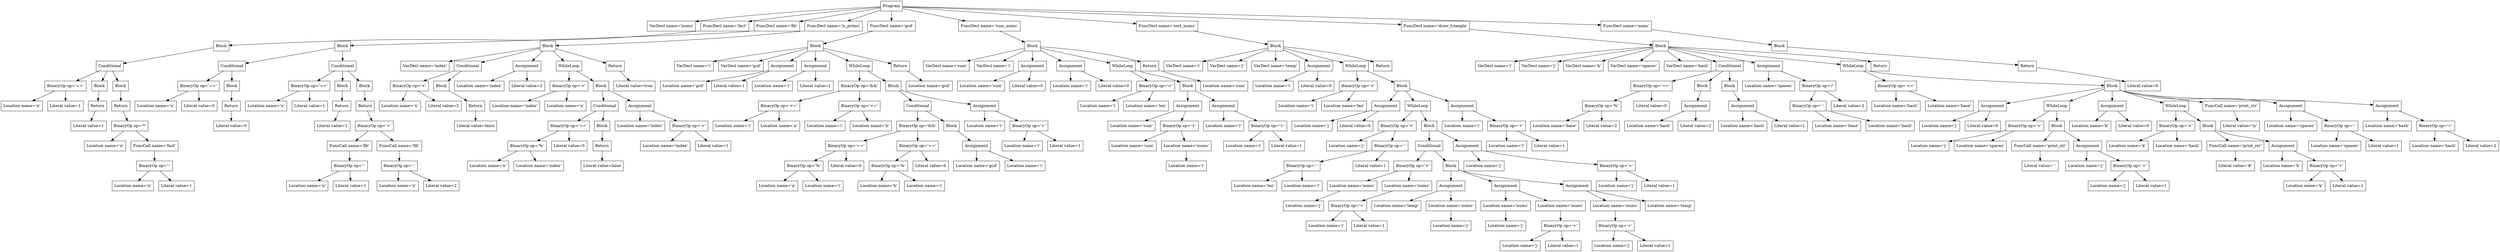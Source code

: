 digraph AST {
1 [shape=box, label="VarDecl name='nums'"];
6 [shape=box, label="Location name='n'"];
7 [shape=box, label="Literal value=1"];
5 [shape=box, label="BinaryOp op='=='"];
5 -> 6;
5 -> 7;
10 [shape=box, label="Literal value=1"];
9 [shape=box, label="Return"];
9 -> 10;
8 [shape=box, label="Block"];
8 -> 9;
14 [shape=box, label="Location name='n'"];
17 [shape=box, label="Location name='n'"];
18 [shape=box, label="Literal value=1"];
16 [shape=box, label="BinaryOp op='-'"];
16 -> 17;
16 -> 18;
15 [shape=box, label="FuncCall name='fact'"];
15 -> 16;
13 [shape=box, label="BinaryOp op='*'"];
13 -> 14;
13 -> 15;
12 [shape=box, label="Return"];
12 -> 13;
11 [shape=box, label="Block"];
11 -> 12;
4 [shape=box, label="Conditional"];
4 -> 5;
4 -> 8;
4 -> 11;
3 [shape=box, label="Block"];
3 -> 4;
2 [shape=box, label="FuncDecl name='fact'"];
2 -> 3;
23 [shape=box, label="Location name='n'"];
24 [shape=box, label="Literal value=0"];
22 [shape=box, label="BinaryOp op='=='"];
22 -> 23;
22 -> 24;
27 [shape=box, label="Literal value=0"];
26 [shape=box, label="Return"];
26 -> 27;
25 [shape=box, label="Block"];
25 -> 26;
21 [shape=box, label="Conditional"];
21 -> 22;
21 -> 25;
30 [shape=box, label="Location name='n'"];
31 [shape=box, label="Literal value=1"];
29 [shape=box, label="BinaryOp op='=='"];
29 -> 30;
29 -> 31;
34 [shape=box, label="Literal value=1"];
33 [shape=box, label="Return"];
33 -> 34;
32 [shape=box, label="Block"];
32 -> 33;
40 [shape=box, label="Location name='n'"];
41 [shape=box, label="Literal value=1"];
39 [shape=box, label="BinaryOp op='-'"];
39 -> 40;
39 -> 41;
38 [shape=box, label="FuncCall name='fib'"];
38 -> 39;
44 [shape=box, label="Location name='n'"];
45 [shape=box, label="Literal value=2"];
43 [shape=box, label="BinaryOp op='-'"];
43 -> 44;
43 -> 45;
42 [shape=box, label="FuncCall name='fib'"];
42 -> 43;
37 [shape=box, label="BinaryOp op='+'"];
37 -> 38;
37 -> 42;
36 [shape=box, label="Return"];
36 -> 37;
35 [shape=box, label="Block"];
35 -> 36;
28 [shape=box, label="Conditional"];
28 -> 29;
28 -> 32;
28 -> 35;
20 [shape=box, label="Block"];
20 -> 21;
20 -> 28;
19 [shape=box, label="FuncDecl name='fib'"];
19 -> 20;
48 [shape=box, label="VarDecl name='index'"];
51 [shape=box, label="Location name='n'"];
52 [shape=box, label="Literal value=2"];
50 [shape=box, label="BinaryOp op='<'"];
50 -> 51;
50 -> 52;
55 [shape=box, label="Literal value=false"];
54 [shape=box, label="Return"];
54 -> 55;
53 [shape=box, label="Block"];
53 -> 54;
49 [shape=box, label="Conditional"];
49 -> 50;
49 -> 53;
57 [shape=box, label="Location name='index'"];
58 [shape=box, label="Literal value=2"];
56 [shape=box, label="Assignment"];
56 -> 57;
56 -> 58;
61 [shape=box, label="Location name='index'"];
62 [shape=box, label="Location name='n'"];
60 [shape=box, label="BinaryOp op='<'"];
60 -> 61;
60 -> 62;
67 [shape=box, label="Location name='n'"];
68 [shape=box, label="Location name='index'"];
66 [shape=box, label="BinaryOp op='%'"];
66 -> 67;
66 -> 68;
69 [shape=box, label="Literal value=0"];
65 [shape=box, label="BinaryOp op='=='"];
65 -> 66;
65 -> 69;
72 [shape=box, label="Literal value=false"];
71 [shape=box, label="Return"];
71 -> 72;
70 [shape=box, label="Block"];
70 -> 71;
64 [shape=box, label="Conditional"];
64 -> 65;
64 -> 70;
74 [shape=box, label="Location name='index'"];
76 [shape=box, label="Location name='index'"];
77 [shape=box, label="Literal value=1"];
75 [shape=box, label="BinaryOp op='+'"];
75 -> 76;
75 -> 77;
73 [shape=box, label="Assignment"];
73 -> 74;
73 -> 75;
63 [shape=box, label="Block"];
63 -> 64;
63 -> 73;
59 [shape=box, label="WhileLoop"];
59 -> 60;
59 -> 63;
79 [shape=box, label="Literal value=true"];
78 [shape=box, label="Return"];
78 -> 79;
47 [shape=box, label="Block"];
47 -> 48;
47 -> 49;
47 -> 56;
47 -> 59;
47 -> 78;
46 [shape=box, label="FuncDecl name='is_prime'"];
46 -> 47;
82 [shape=box, label="VarDecl name='i'"];
83 [shape=box, label="VarDecl name='gcd'"];
85 [shape=box, label="Location name='gcd'"];
86 [shape=box, label="Literal value=1"];
84 [shape=box, label="Assignment"];
84 -> 85;
84 -> 86;
88 [shape=box, label="Location name='i'"];
89 [shape=box, label="Literal value=1"];
87 [shape=box, label="Assignment"];
87 -> 88;
87 -> 89;
93 [shape=box, label="Location name='i'"];
94 [shape=box, label="Location name='a'"];
92 [shape=box, label="BinaryOp op='<='"];
92 -> 93;
92 -> 94;
96 [shape=box, label="Location name='i'"];
97 [shape=box, label="Location name='b'"];
95 [shape=box, label="BinaryOp op='<='"];
95 -> 96;
95 -> 97;
91 [shape=box, label="BinaryOp op='&&'"];
91 -> 92;
91 -> 95;
103 [shape=box, label="Location name='a'"];
104 [shape=box, label="Location name='i'"];
102 [shape=box, label="BinaryOp op='%'"];
102 -> 103;
102 -> 104;
105 [shape=box, label="Literal value=0"];
101 [shape=box, label="BinaryOp op='=='"];
101 -> 102;
101 -> 105;
108 [shape=box, label="Location name='b'"];
109 [shape=box, label="Location name='i'"];
107 [shape=box, label="BinaryOp op='%'"];
107 -> 108;
107 -> 109;
110 [shape=box, label="Literal value=0"];
106 [shape=box, label="BinaryOp op='=='"];
106 -> 107;
106 -> 110;
100 [shape=box, label="BinaryOp op='&&'"];
100 -> 101;
100 -> 106;
113 [shape=box, label="Location name='gcd'"];
114 [shape=box, label="Location name='i'"];
112 [shape=box, label="Assignment"];
112 -> 113;
112 -> 114;
111 [shape=box, label="Block"];
111 -> 112;
99 [shape=box, label="Conditional"];
99 -> 100;
99 -> 111;
116 [shape=box, label="Location name='i'"];
118 [shape=box, label="Location name='i'"];
119 [shape=box, label="Literal value=1"];
117 [shape=box, label="BinaryOp op='+'"];
117 -> 118;
117 -> 119;
115 [shape=box, label="Assignment"];
115 -> 116;
115 -> 117;
98 [shape=box, label="Block"];
98 -> 99;
98 -> 115;
90 [shape=box, label="WhileLoop"];
90 -> 91;
90 -> 98;
121 [shape=box, label="Location name='gcd'"];
120 [shape=box, label="Return"];
120 -> 121;
81 [shape=box, label="Block"];
81 -> 82;
81 -> 83;
81 -> 84;
81 -> 87;
81 -> 90;
81 -> 120;
80 [shape=box, label="FuncDecl name='gcd'"];
80 -> 81;
124 [shape=box, label="VarDecl name='sum'"];
125 [shape=box, label="VarDecl name='i'"];
127 [shape=box, label="Location name='sum'"];
128 [shape=box, label="Literal value=0"];
126 [shape=box, label="Assignment"];
126 -> 127;
126 -> 128;
130 [shape=box, label="Location name='i'"];
131 [shape=box, label="Literal value=0"];
129 [shape=box, label="Assignment"];
129 -> 130;
129 -> 131;
134 [shape=box, label="Location name='i'"];
135 [shape=box, label="Location name='len'"];
133 [shape=box, label="BinaryOp op='<'"];
133 -> 134;
133 -> 135;
138 [shape=box, label="Location name='sum'"];
140 [shape=box, label="Location name='sum'"];
142 [shape=box, label="Location name='i'"];
141 [shape=box, label="Location name='nums'"];
141 -> 142;
139 [shape=box, label="BinaryOp op='+'"];
139 -> 140;
139 -> 141;
137 [shape=box, label="Assignment"];
137 -> 138;
137 -> 139;
144 [shape=box, label="Location name='i'"];
146 [shape=box, label="Location name='i'"];
147 [shape=box, label="Literal value=1"];
145 [shape=box, label="BinaryOp op='+'"];
145 -> 146;
145 -> 147;
143 [shape=box, label="Assignment"];
143 -> 144;
143 -> 145;
136 [shape=box, label="Block"];
136 -> 137;
136 -> 143;
132 [shape=box, label="WhileLoop"];
132 -> 133;
132 -> 136;
149 [shape=box, label="Location name='sum'"];
148 [shape=box, label="Return"];
148 -> 149;
123 [shape=box, label="Block"];
123 -> 124;
123 -> 125;
123 -> 126;
123 -> 129;
123 -> 132;
123 -> 148;
122 [shape=box, label="FuncDecl name='sum_nums'"];
122 -> 123;
152 [shape=box, label="VarDecl name='i'"];
153 [shape=box, label="VarDecl name='j'"];
154 [shape=box, label="VarDecl name='temp'"];
156 [shape=box, label="Location name='i'"];
157 [shape=box, label="Literal value=0"];
155 [shape=box, label="Assignment"];
155 -> 156;
155 -> 157;
160 [shape=box, label="Location name='i'"];
161 [shape=box, label="Location name='len'"];
159 [shape=box, label="BinaryOp op='<'"];
159 -> 160;
159 -> 161;
164 [shape=box, label="Location name='j'"];
165 [shape=box, label="Literal value=0"];
163 [shape=box, label="Assignment"];
163 -> 164;
163 -> 165;
168 [shape=box, label="Location name='j'"];
171 [shape=box, label="Location name='len'"];
172 [shape=box, label="Location name='i'"];
170 [shape=box, label="BinaryOp op='-'"];
170 -> 171;
170 -> 172;
173 [shape=box, label="Literal value=1"];
169 [shape=box, label="BinaryOp op='-'"];
169 -> 170;
169 -> 173;
167 [shape=box, label="BinaryOp op='<'"];
167 -> 168;
167 -> 169;
178 [shape=box, label="Location name='j'"];
177 [shape=box, label="Location name='nums'"];
177 -> 178;
181 [shape=box, label="Location name='j'"];
182 [shape=box, label="Literal value=1"];
180 [shape=box, label="BinaryOp op='+'"];
180 -> 181;
180 -> 182;
179 [shape=box, label="Location name='nums'"];
179 -> 180;
176 [shape=box, label="BinaryOp op='>'"];
176 -> 177;
176 -> 179;
185 [shape=box, label="Location name='temp'"];
187 [shape=box, label="Location name='j'"];
186 [shape=box, label="Location name='nums'"];
186 -> 187;
184 [shape=box, label="Assignment"];
184 -> 185;
184 -> 186;
190 [shape=box, label="Location name='j'"];
189 [shape=box, label="Location name='nums'"];
189 -> 190;
193 [shape=box, label="Location name='j'"];
194 [shape=box, label="Literal value=1"];
192 [shape=box, label="BinaryOp op='+'"];
192 -> 193;
192 -> 194;
191 [shape=box, label="Location name='nums'"];
191 -> 192;
188 [shape=box, label="Assignment"];
188 -> 189;
188 -> 191;
198 [shape=box, label="Location name='j'"];
199 [shape=box, label="Literal value=1"];
197 [shape=box, label="BinaryOp op='+'"];
197 -> 198;
197 -> 199;
196 [shape=box, label="Location name='nums'"];
196 -> 197;
200 [shape=box, label="Location name='temp'"];
195 [shape=box, label="Assignment"];
195 -> 196;
195 -> 200;
183 [shape=box, label="Block"];
183 -> 184;
183 -> 188;
183 -> 195;
175 [shape=box, label="Conditional"];
175 -> 176;
175 -> 183;
202 [shape=box, label="Location name='j'"];
204 [shape=box, label="Location name='j'"];
205 [shape=box, label="Literal value=1"];
203 [shape=box, label="BinaryOp op='+'"];
203 -> 204;
203 -> 205;
201 [shape=box, label="Assignment"];
201 -> 202;
201 -> 203;
174 [shape=box, label="Block"];
174 -> 175;
174 -> 201;
166 [shape=box, label="WhileLoop"];
166 -> 167;
166 -> 174;
207 [shape=box, label="Location name='i'"];
209 [shape=box, label="Location name='i'"];
210 [shape=box, label="Literal value=1"];
208 [shape=box, label="BinaryOp op='+'"];
208 -> 209;
208 -> 210;
206 [shape=box, label="Assignment"];
206 -> 207;
206 -> 208;
162 [shape=box, label="Block"];
162 -> 163;
162 -> 166;
162 -> 206;
158 [shape=box, label="WhileLoop"];
158 -> 159;
158 -> 162;
211 [shape=box, label="Return"];
151 [shape=box, label="Block"];
151 -> 152;
151 -> 153;
151 -> 154;
151 -> 155;
151 -> 158;
151 -> 211;
150 [shape=box, label="FuncDecl name='sort_nums'"];
150 -> 151;
214 [shape=box, label="VarDecl name='i'"];
215 [shape=box, label="VarDecl name='j'"];
216 [shape=box, label="VarDecl name='k'"];
217 [shape=box, label="VarDecl name='spaces'"];
218 [shape=box, label="VarDecl name='hash'"];
222 [shape=box, label="Location name='base'"];
223 [shape=box, label="Literal value=2"];
221 [shape=box, label="BinaryOp op='%'"];
221 -> 222;
221 -> 223;
224 [shape=box, label="Literal value=0"];
220 [shape=box, label="BinaryOp op='=='"];
220 -> 221;
220 -> 224;
227 [shape=box, label="Location name='hash'"];
228 [shape=box, label="Literal value=2"];
226 [shape=box, label="Assignment"];
226 -> 227;
226 -> 228;
225 [shape=box, label="Block"];
225 -> 226;
231 [shape=box, label="Location name='hash'"];
232 [shape=box, label="Literal value=1"];
230 [shape=box, label="Assignment"];
230 -> 231;
230 -> 232;
229 [shape=box, label="Block"];
229 -> 230;
219 [shape=box, label="Conditional"];
219 -> 220;
219 -> 225;
219 -> 229;
234 [shape=box, label="Location name='spaces'"];
237 [shape=box, label="Location name='base'"];
238 [shape=box, label="Location name='hash'"];
236 [shape=box, label="BinaryOp op='-'"];
236 -> 237;
236 -> 238;
239 [shape=box, label="Literal value=2"];
235 [shape=box, label="BinaryOp op='/'"];
235 -> 236;
235 -> 239;
233 [shape=box, label="Assignment"];
233 -> 234;
233 -> 235;
242 [shape=box, label="Location name='hash'"];
243 [shape=box, label="Location name='base'"];
241 [shape=box, label="BinaryOp op='<='"];
241 -> 242;
241 -> 243;
246 [shape=box, label="Location name='j'"];
247 [shape=box, label="Literal value=0"];
245 [shape=box, label="Assignment"];
245 -> 246;
245 -> 247;
250 [shape=box, label="Location name='j'"];
251 [shape=box, label="Location name='spaces'"];
249 [shape=box, label="BinaryOp op='<'"];
249 -> 250;
249 -> 251;
254 [shape=box, label="Literal value=' '"];
253 [shape=box, label="FuncCall name='print_str'"];
253 -> 254;
256 [shape=box, label="Location name='j'"];
258 [shape=box, label="Location name='j'"];
259 [shape=box, label="Literal value=1"];
257 [shape=box, label="BinaryOp op='+'"];
257 -> 258;
257 -> 259;
255 [shape=box, label="Assignment"];
255 -> 256;
255 -> 257;
252 [shape=box, label="Block"];
252 -> 253;
252 -> 255;
248 [shape=box, label="WhileLoop"];
248 -> 249;
248 -> 252;
261 [shape=box, label="Location name='k'"];
262 [shape=box, label="Literal value=0"];
260 [shape=box, label="Assignment"];
260 -> 261;
260 -> 262;
265 [shape=box, label="Location name='k'"];
266 [shape=box, label="Location name='hash'"];
264 [shape=box, label="BinaryOp op='<'"];
264 -> 265;
264 -> 266;
269 [shape=box, label="Literal value='#'"];
268 [shape=box, label="FuncCall name='print_str'"];
268 -> 269;
271 [shape=box, label="Location name='k'"];
273 [shape=box, label="Location name='k'"];
274 [shape=box, label="Literal value=1"];
272 [shape=box, label="BinaryOp op='+'"];
272 -> 273;
272 -> 274;
270 [shape=box, label="Assignment"];
270 -> 271;
270 -> 272;
267 [shape=box, label="Block"];
267 -> 268;
267 -> 270;
263 [shape=box, label="WhileLoop"];
263 -> 264;
263 -> 267;
276 [shape=box, label="Literal value='\\n'"];
275 [shape=box, label="FuncCall name='print_str'"];
275 -> 276;
278 [shape=box, label="Location name='spaces'"];
280 [shape=box, label="Location name='spaces'"];
281 [shape=box, label="Literal value=1"];
279 [shape=box, label="BinaryOp op='-'"];
279 -> 280;
279 -> 281;
277 [shape=box, label="Assignment"];
277 -> 278;
277 -> 279;
283 [shape=box, label="Location name='hash'"];
285 [shape=box, label="Location name='hash'"];
286 [shape=box, label="Literal value=2"];
284 [shape=box, label="BinaryOp op='+'"];
284 -> 285;
284 -> 286;
282 [shape=box, label="Assignment"];
282 -> 283;
282 -> 284;
244 [shape=box, label="Block"];
244 -> 245;
244 -> 248;
244 -> 260;
244 -> 263;
244 -> 275;
244 -> 277;
244 -> 282;
240 [shape=box, label="WhileLoop"];
240 -> 241;
240 -> 244;
287 [shape=box, label="Return"];
213 [shape=box, label="Block"];
213 -> 214;
213 -> 215;
213 -> 216;
213 -> 217;
213 -> 218;
213 -> 219;
213 -> 233;
213 -> 240;
213 -> 287;
212 [shape=box, label="FuncDecl name='draw_triangle'"];
212 -> 213;
291 [shape=box, label="Literal value=0"];
290 [shape=box, label="Return"];
290 -> 291;
289 [shape=box, label="Block"];
289 -> 290;
288 [shape=box, label="FuncDecl name='main'"];
288 -> 289;
0 [shape=box, label="Program"];
0 -> 1;
0 -> 2;
0 -> 19;
0 -> 46;
0 -> 80;
0 -> 122;
0 -> 150;
0 -> 212;
0 -> 288;
}
